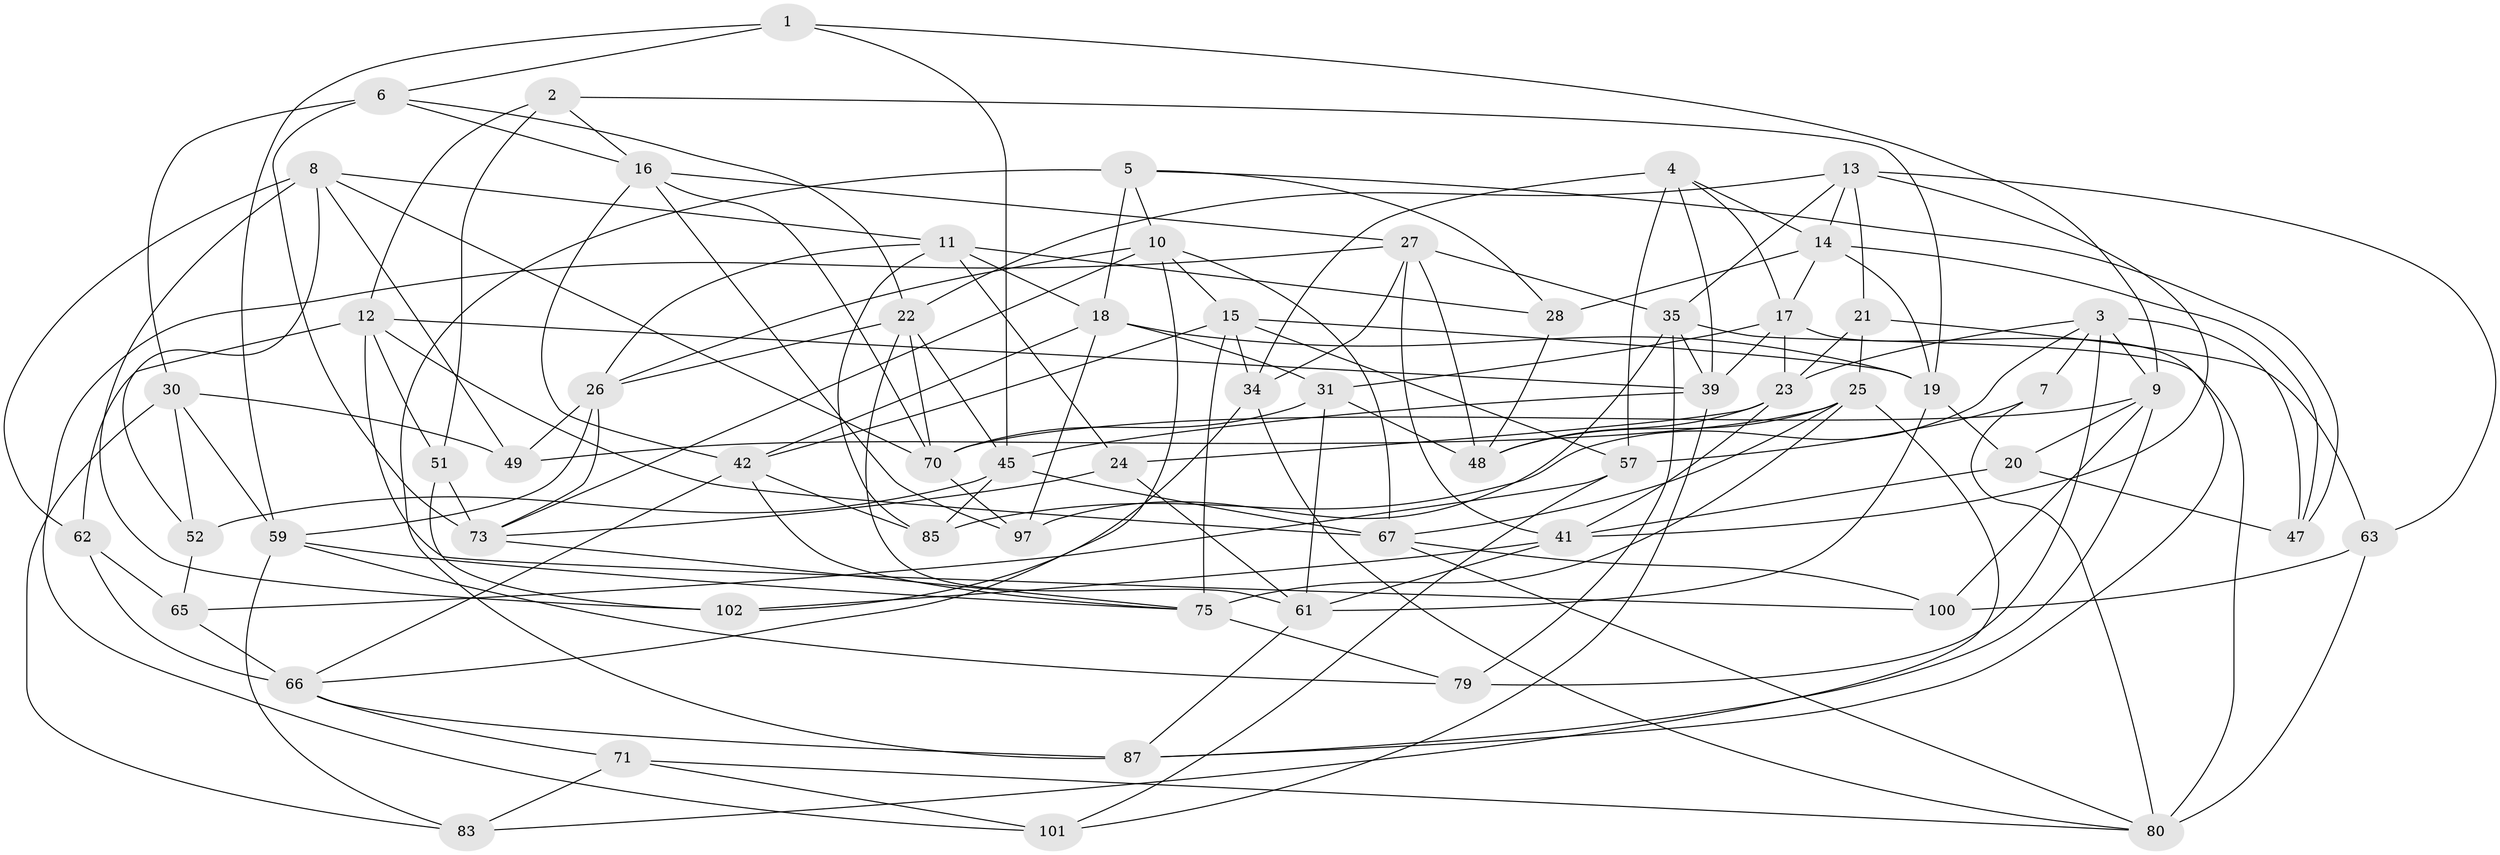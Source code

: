 // original degree distribution, {4: 1.0}
// Generated by graph-tools (version 1.1) at 2025/11/02/27/25 16:11:46]
// undirected, 62 vertices, 159 edges
graph export_dot {
graph [start="1"]
  node [color=gray90,style=filled];
  1;
  2;
  3 [super="+37"];
  4 [super="+46"];
  5 [super="+38"];
  6 [super="+43"];
  7;
  8 [super="+92"];
  9 [super="+40"];
  10 [super="+33"];
  11 [super="+98"];
  12 [super="+58"];
  13 [super="+36"];
  14 [super="+86"];
  15 [super="+29"];
  16 [super="+68"];
  17 [super="+99"];
  18 [super="+44"];
  19 [super="+94"];
  20;
  21;
  22 [super="+91"];
  23 [super="+56"];
  24;
  25 [super="+54"];
  26 [super="+78"];
  27 [super="+55"];
  28;
  30 [super="+53"];
  31 [super="+32"];
  34 [super="+69"];
  35 [super="+88"];
  39 [super="+90"];
  41 [super="+77"];
  42 [super="+76"];
  45 [super="+60"];
  47;
  48 [super="+50"];
  49;
  51;
  52;
  57 [super="+72"];
  59 [super="+64"];
  61 [super="+81"];
  62;
  63;
  65;
  66 [super="+89"];
  67 [super="+74"];
  70 [super="+82"];
  71;
  73 [super="+96"];
  75 [super="+95"];
  79;
  80 [super="+84"];
  83;
  85;
  87 [super="+93"];
  97;
  100;
  101;
  102;
  1 -- 45;
  1 -- 9;
  1 -- 6;
  1 -- 59;
  2 -- 51;
  2 -- 19;
  2 -- 12;
  2 -- 16;
  3 -- 47;
  3 -- 7;
  3 -- 9;
  3 -- 85;
  3 -- 79;
  3 -- 23;
  4 -- 34 [weight=2];
  4 -- 14;
  4 -- 39;
  4 -- 57;
  4 -- 17;
  5 -- 47;
  5 -- 10;
  5 -- 18;
  5 -- 28;
  5 -- 87 [weight=2];
  6 -- 22;
  6 -- 73;
  6 -- 30 [weight=2];
  6 -- 16;
  7 -- 80;
  7 -- 57 [weight=2];
  8 -- 70;
  8 -- 49;
  8 -- 62;
  8 -- 52;
  8 -- 102;
  8 -- 11;
  9 -- 20;
  9 -- 87;
  9 -- 70;
  9 -- 100;
  10 -- 66;
  10 -- 67;
  10 -- 73;
  10 -- 26;
  10 -- 15;
  11 -- 24;
  11 -- 18;
  11 -- 85;
  11 -- 26;
  11 -- 28;
  12 -- 39;
  12 -- 100;
  12 -- 51;
  12 -- 62;
  12 -- 67;
  13 -- 63;
  13 -- 22;
  13 -- 35;
  13 -- 41;
  13 -- 21;
  13 -- 14;
  14 -- 47;
  14 -- 28;
  14 -- 19;
  14 -- 17;
  15 -- 75;
  15 -- 19;
  15 -- 42;
  15 -- 57;
  15 -- 34;
  16 -- 42;
  16 -- 70;
  16 -- 27;
  16 -- 97;
  17 -- 23;
  17 -- 31;
  17 -- 39;
  17 -- 87;
  18 -- 97;
  18 -- 19;
  18 -- 31;
  18 -- 42;
  19 -- 20;
  19 -- 61;
  20 -- 47;
  20 -- 41;
  21 -- 63;
  21 -- 23;
  21 -- 25;
  22 -- 45;
  22 -- 70;
  22 -- 26;
  22 -- 61;
  23 -- 24;
  23 -- 41;
  23 -- 48;
  24 -- 61;
  24 -- 73;
  25 -- 49;
  25 -- 48;
  25 -- 75;
  25 -- 67;
  25 -- 83;
  26 -- 49;
  26 -- 73;
  26 -- 59;
  27 -- 35;
  27 -- 48;
  27 -- 34;
  27 -- 41;
  27 -- 101;
  28 -- 48;
  30 -- 83;
  30 -- 49;
  30 -- 52;
  30 -- 59;
  31 -- 70;
  31 -- 48 [weight=2];
  31 -- 61;
  34 -- 102;
  34 -- 80;
  35 -- 80;
  35 -- 97;
  35 -- 79;
  35 -- 39;
  39 -- 101;
  39 -- 45;
  41 -- 102;
  41 -- 61;
  42 -- 66;
  42 -- 75;
  42 -- 85;
  45 -- 85;
  45 -- 52;
  45 -- 67;
  51 -- 102;
  51 -- 73;
  52 -- 65;
  57 -- 101;
  57 -- 65;
  59 -- 75;
  59 -- 79;
  59 -- 83;
  61 -- 87;
  62 -- 65;
  62 -- 66;
  63 -- 100;
  63 -- 80;
  65 -- 66;
  66 -- 71;
  66 -- 87;
  67 -- 100;
  67 -- 80;
  70 -- 97;
  71 -- 101;
  71 -- 83;
  71 -- 80;
  73 -- 75;
  75 -- 79;
}
